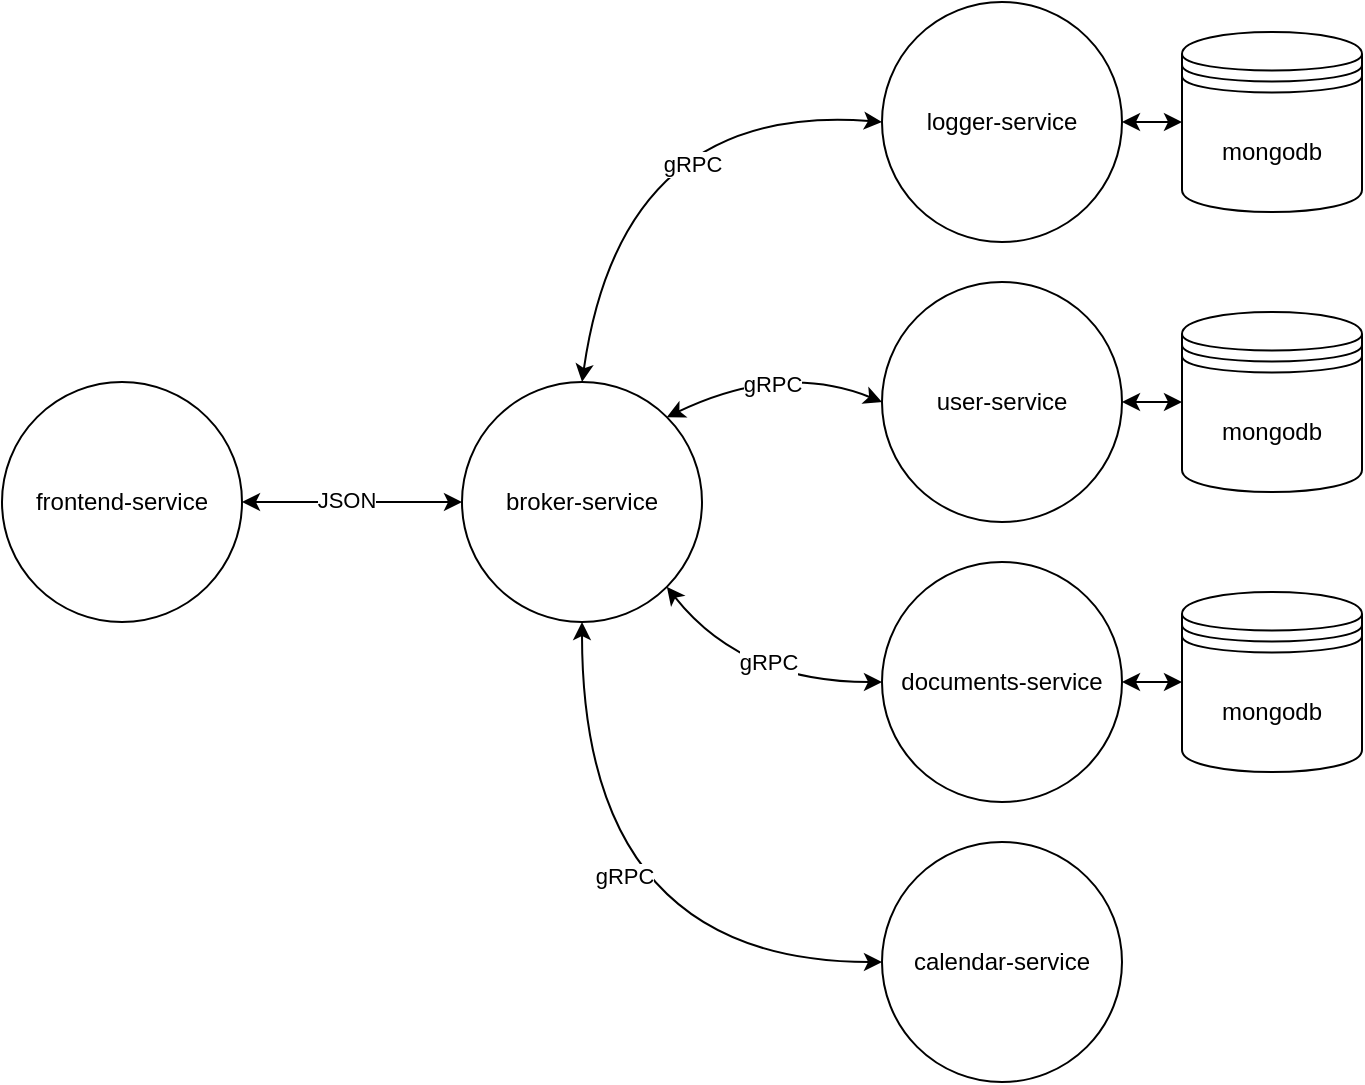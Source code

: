 <mxfile version="20.0.2" type="device"><diagram id="2j475nTpU7DzQZQ7CHG9" name="Page-1"><mxGraphModel dx="1186" dy="1868" grid="1" gridSize="10" guides="1" tooltips="1" connect="1" arrows="1" fold="1" page="1" pageScale="1" pageWidth="850" pageHeight="1100" math="0" shadow="0"><root><mxCell id="0"/><mxCell id="1" parent="0"/><mxCell id="KC65NHqHegjByWBF8yLd-3" style="edgeStyle=orthogonalEdgeStyle;orthogonalLoop=1;jettySize=auto;html=1;exitX=1;exitY=0.5;exitDx=0;exitDy=0;entryX=0;entryY=0.5;entryDx=0;entryDy=0;rounded=1;startArrow=classic;startFill=1;" edge="1" parent="1" source="KC65NHqHegjByWBF8yLd-1" target="KC65NHqHegjByWBF8yLd-2"><mxGeometry relative="1" as="geometry"/></mxCell><mxCell id="KC65NHqHegjByWBF8yLd-18" value="JSON" style="edgeLabel;html=1;align=center;verticalAlign=middle;resizable=0;points=[];" vertex="1" connectable="0" parent="KC65NHqHegjByWBF8yLd-3"><mxGeometry x="-0.065" y="1" relative="1" as="geometry"><mxPoint as="offset"/></mxGeometry></mxCell><mxCell id="KC65NHqHegjByWBF8yLd-1" value="frontend-service" style="ellipse;whiteSpace=wrap;html=1;aspect=fixed;" vertex="1" parent="1"><mxGeometry x="100" y="130" width="120" height="120" as="geometry"/></mxCell><mxCell id="KC65NHqHegjByWBF8yLd-12" style="edgeStyle=orthogonalEdgeStyle;curved=1;orthogonalLoop=1;jettySize=auto;html=1;exitX=0.5;exitY=1;exitDx=0;exitDy=0;entryX=0;entryY=0.5;entryDx=0;entryDy=0;startArrow=classic;startFill=1;" edge="1" parent="1" source="KC65NHqHegjByWBF8yLd-2" target="KC65NHqHegjByWBF8yLd-11"><mxGeometry relative="1" as="geometry"/></mxCell><mxCell id="KC65NHqHegjByWBF8yLd-13" value="gRPC" style="edgeLabel;html=1;align=center;verticalAlign=middle;resizable=0;points=[];" vertex="1" connectable="0" parent="KC65NHqHegjByWBF8yLd-12"><mxGeometry x="-0.206" y="21" relative="1" as="geometry"><mxPoint as="offset"/></mxGeometry></mxCell><mxCell id="KC65NHqHegjByWBF8yLd-53" style="edgeStyle=none;curved=1;sketch=0;orthogonalLoop=1;jettySize=auto;html=1;exitX=1;exitY=1;exitDx=0;exitDy=0;entryX=0;entryY=0.5;entryDx=0;entryDy=0;shadow=0;startArrow=classic;startFill=1;strokeWidth=1;" edge="1" parent="1" source="KC65NHqHegjByWBF8yLd-2" target="KC65NHqHegjByWBF8yLd-9"><mxGeometry relative="1" as="geometry"><Array as="points"><mxPoint x="470" y="280"/></Array></mxGeometry></mxCell><mxCell id="KC65NHqHegjByWBF8yLd-54" value="gRPC" style="edgeLabel;html=1;align=center;verticalAlign=middle;resizable=0;points=[];" vertex="1" connectable="0" parent="KC65NHqHegjByWBF8yLd-53"><mxGeometry x="0.118" y="-9" relative="1" as="geometry"><mxPoint y="-19" as="offset"/></mxGeometry></mxCell><mxCell id="KC65NHqHegjByWBF8yLd-55" style="edgeStyle=none;curved=1;sketch=0;orthogonalLoop=1;jettySize=auto;html=1;exitX=1;exitY=0;exitDx=0;exitDy=0;entryX=0;entryY=0.5;entryDx=0;entryDy=0;shadow=0;startArrow=classic;startFill=1;strokeWidth=1;" edge="1" parent="1" source="KC65NHqHegjByWBF8yLd-2" target="KC65NHqHegjByWBF8yLd-4"><mxGeometry relative="1" as="geometry"><Array as="points"><mxPoint x="490" y="120"/></Array></mxGeometry></mxCell><mxCell id="KC65NHqHegjByWBF8yLd-56" value="gRPC" style="edgeLabel;html=1;align=center;verticalAlign=middle;resizable=0;points=[];" vertex="1" connectable="0" parent="KC65NHqHegjByWBF8yLd-55"><mxGeometry x="-0.084" y="-8" relative="1" as="geometry"><mxPoint y="-1" as="offset"/></mxGeometry></mxCell><mxCell id="KC65NHqHegjByWBF8yLd-2" value="broker-service" style="ellipse;whiteSpace=wrap;html=1;aspect=fixed;" vertex="1" parent="1"><mxGeometry x="330" y="130" width="120" height="120" as="geometry"/></mxCell><mxCell id="KC65NHqHegjByWBF8yLd-46" style="edgeStyle=none;curved=1;sketch=0;orthogonalLoop=1;jettySize=auto;html=1;exitX=1;exitY=0.5;exitDx=0;exitDy=0;entryX=0;entryY=0.5;entryDx=0;entryDy=0;shadow=0;startArrow=classic;startFill=1;strokeWidth=1;" edge="1" parent="1" source="KC65NHqHegjByWBF8yLd-4" target="KC65NHqHegjByWBF8yLd-45"><mxGeometry relative="1" as="geometry"/></mxCell><mxCell id="KC65NHqHegjByWBF8yLd-4" value="user-service" style="ellipse;whiteSpace=wrap;html=1;aspect=fixed;" vertex="1" parent="1"><mxGeometry x="540" y="80" width="120" height="120" as="geometry"/></mxCell><mxCell id="KC65NHqHegjByWBF8yLd-42" style="edgeStyle=none;curved=1;sketch=0;orthogonalLoop=1;jettySize=auto;html=1;exitX=1;exitY=0.5;exitDx=0;exitDy=0;entryX=0;entryY=0.5;entryDx=0;entryDy=0;shadow=0;startArrow=classic;startFill=1;strokeWidth=1;" edge="1" parent="1" source="KC65NHqHegjByWBF8yLd-9" target="KC65NHqHegjByWBF8yLd-41"><mxGeometry relative="1" as="geometry"/></mxCell><mxCell id="KC65NHqHegjByWBF8yLd-9" value="documents-service" style="ellipse;whiteSpace=wrap;html=1;aspect=fixed;" vertex="1" parent="1"><mxGeometry x="540" y="220" width="120" height="120" as="geometry"/></mxCell><mxCell id="KC65NHqHegjByWBF8yLd-11" value="calendar-service" style="ellipse;whiteSpace=wrap;html=1;aspect=fixed;" vertex="1" parent="1"><mxGeometry x="540" y="360" width="120" height="120" as="geometry"/></mxCell><mxCell id="KC65NHqHegjByWBF8yLd-48" style="edgeStyle=none;curved=1;sketch=0;orthogonalLoop=1;jettySize=auto;html=1;exitX=1;exitY=0.5;exitDx=0;exitDy=0;entryX=0;entryY=0.5;entryDx=0;entryDy=0;shadow=0;startArrow=classic;startFill=1;strokeWidth=1;" edge="1" parent="1" source="KC65NHqHegjByWBF8yLd-19" target="KC65NHqHegjByWBF8yLd-47"><mxGeometry relative="1" as="geometry"/></mxCell><mxCell id="KC65NHqHegjByWBF8yLd-49" style="edgeStyle=none;curved=1;sketch=0;orthogonalLoop=1;jettySize=auto;html=1;exitX=0;exitY=0.5;exitDx=0;exitDy=0;entryX=0.5;entryY=0;entryDx=0;entryDy=0;shadow=0;startArrow=classic;startFill=1;strokeWidth=1;" edge="1" parent="1" source="KC65NHqHegjByWBF8yLd-19" target="KC65NHqHegjByWBF8yLd-2"><mxGeometry relative="1" as="geometry"><Array as="points"><mxPoint x="410" y="-10"/></Array></mxGeometry></mxCell><mxCell id="KC65NHqHegjByWBF8yLd-50" value="gRPC" style="edgeLabel;html=1;align=center;verticalAlign=middle;resizable=0;points=[];" vertex="1" connectable="0" parent="KC65NHqHegjByWBF8yLd-49"><mxGeometry x="0.069" y="31" relative="1" as="geometry"><mxPoint x="6" y="11" as="offset"/></mxGeometry></mxCell><mxCell id="KC65NHqHegjByWBF8yLd-19" value="logger-service" style="ellipse;whiteSpace=wrap;html=1;aspect=fixed;" vertex="1" parent="1"><mxGeometry x="540" y="-60" width="120" height="120" as="geometry"/></mxCell><mxCell id="KC65NHqHegjByWBF8yLd-41" value="mongodb" style="shape=datastore;whiteSpace=wrap;html=1;" vertex="1" parent="1"><mxGeometry x="690" y="235" width="90" height="90" as="geometry"/></mxCell><mxCell id="KC65NHqHegjByWBF8yLd-45" value="mongodb" style="shape=datastore;whiteSpace=wrap;html=1;" vertex="1" parent="1"><mxGeometry x="690" y="95" width="90" height="90" as="geometry"/></mxCell><mxCell id="KC65NHqHegjByWBF8yLd-47" value="mongodb" style="shape=datastore;whiteSpace=wrap;html=1;" vertex="1" parent="1"><mxGeometry x="690" y="-45" width="90" height="90" as="geometry"/></mxCell></root></mxGraphModel></diagram></mxfile>
